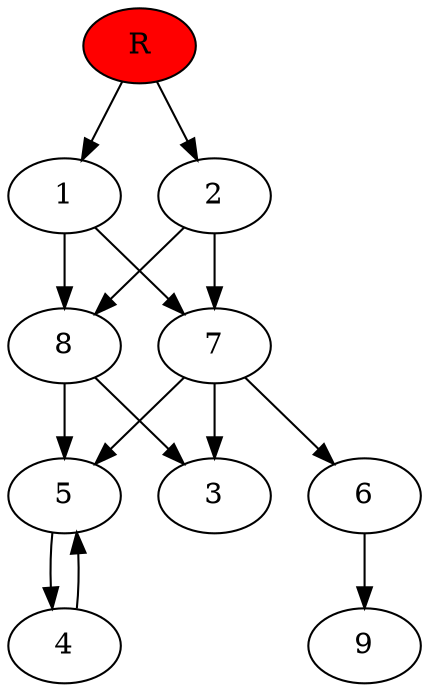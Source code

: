 digraph prb43833 {
	1
	2
	3
	4
	5
	6
	7
	8
	R [fillcolor="#ff0000" style=filled]
	1 -> 7
	1 -> 8
	2 -> 7
	2 -> 8
	4 -> 5
	5 -> 4
	6 -> 9
	7 -> 3
	7 -> 5
	7 -> 6
	8 -> 3
	8 -> 5
	R -> 1
	R -> 2
}
